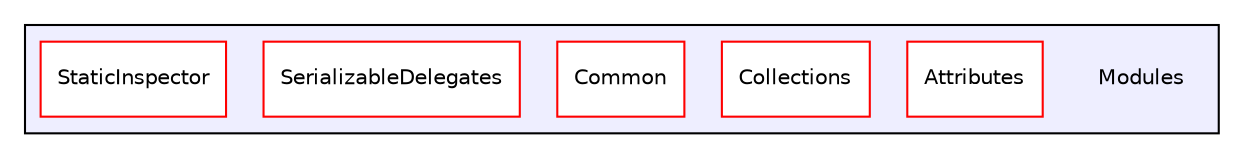 digraph "Modules" {
  compound=true
  node [ fontsize="10", fontname="Helvetica"];
  edge [ labelfontsize="10", labelfontname="Helvetica"];
  subgraph clusterdir_f2541a3b18981391fa76fac5599e978a {
    graph [ bgcolor="#eeeeff", pencolor="black", label="" URL="dir_f2541a3b18981391fa76fac5599e978a.html"];
    dir_f2541a3b18981391fa76fac5599e978a [shape=plaintext label="Modules"];
    dir_f75184297aea957b2945c9d4c7f6b2d4 [shape=box label="Attributes" color="red" fillcolor="white" style="filled" URL="dir_f75184297aea957b2945c9d4c7f6b2d4.html"];
    dir_034cdf3933e9b2964d425816d29f7431 [shape=box label="Collections" color="red" fillcolor="white" style="filled" URL="dir_034cdf3933e9b2964d425816d29f7431.html"];
    dir_6b8bd6c02904bc94839ef977dfbf16fd [shape=box label="Common" color="red" fillcolor="white" style="filled" URL="dir_6b8bd6c02904bc94839ef977dfbf16fd.html"];
    dir_9d5dac4aa97678cd79b3135ac4d0e0ac [shape=box label="SerializableDelegates" color="red" fillcolor="white" style="filled" URL="dir_9d5dac4aa97678cd79b3135ac4d0e0ac.html"];
    dir_aaf25f720f0a81ccbcdb998dd62c6fcc [shape=box label="StaticInspector" color="red" fillcolor="white" style="filled" URL="dir_aaf25f720f0a81ccbcdb998dd62c6fcc.html"];
  }
}
